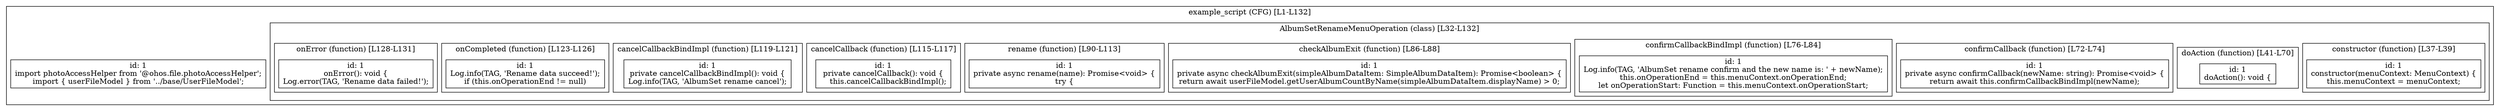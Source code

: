 digraph "27.ts" {
  subgraph "cluster_1" {
    label="example_script (CFG) [L1-L132]";
    node_1_1 [label="id: 1\nimport photoAccessHelper from '@ohos.file.photoAccessHelper';
import { userFileModel } from '../base/UserFileModel';", shape=box];
  subgraph "cluster_2" {
    label="AlbumSetRenameMenuOperation (class) [L32-L132]";
  subgraph "cluster_3" {
    label="constructor (function) [L37-L39]";
    node_3_1 [label="id: 1\nconstructor(menuContext: MenuContext) {
this.menuContext = menuContext;", shape=box];
  }
  subgraph "cluster_4" {
    label="doAction (function) [L41-L70]";
    node_4_1 [label="id: 1\ndoAction(): void {", shape=box];
  }
  subgraph "cluster_5" {
    label="confirmCallback (function) [L72-L74]";
    node_5_1 [label="id: 1\nprivate async confirmCallback(newName: string): Promise<void> {
return await this.confirmCallbackBindImpl(newName);", shape=box];
  }
  subgraph "cluster_6" {
    label="confirmCallbackBindImpl (function) [L76-L84]";
    node_6_1 [label="id: 1\nLog.info(TAG, 'AlbumSet rename confirm and the new name is: ' + newName);
this.onOperationEnd = this.menuContext.onOperationEnd;
let onOperationStart: Function = this.menuContext.onOperationStart;", shape=box];
  }
  subgraph "cluster_7" {
    label="checkAlbumExit (function) [L86-L88]";
    node_7_1 [label="id: 1\nprivate async checkAlbumExit(simpleAlbumDataItem: SimpleAlbumDataItem): Promise<boolean> {
return await userFileModel.getUserAlbumCountByName(simpleAlbumDataItem.displayName) > 0;", shape=box];
  }
  subgraph "cluster_8" {
    label="rename (function) [L90-L113]";
    node_8_1 [label="id: 1\nprivate async rename(name): Promise<void> {
try {", shape=box];
  }
  subgraph "cluster_9" {
    label="cancelCallback (function) [L115-L117]";
    node_9_1 [label="id: 1\nprivate cancelCallback(): void {
    this.cancelCallbackBindImpl();", shape=box];
  }
  subgraph "cluster_10" {
    label="cancelCallbackBindImpl (function) [L119-L121]";
    node_10_1 [label="id: 1\nprivate cancelCallbackBindImpl(): void {
Log.info(TAG, 'AlbumSet rename cancel');", shape=box];
  }
  subgraph "cluster_11" {
    label="onCompleted (function) [L123-L126]";
    node_11_1 [label="id: 1\nLog.info(TAG, 'Rename data succeed!');
if (this.onOperationEnd != null)", shape=box];
  }
  subgraph "cluster_12" {
    label="onError (function) [L128-L131]";
    node_12_1 [label="id: 1\nonError(): void {
Log.error(TAG, 'Rename data failed!');", shape=box];
  }
  }
  }
}